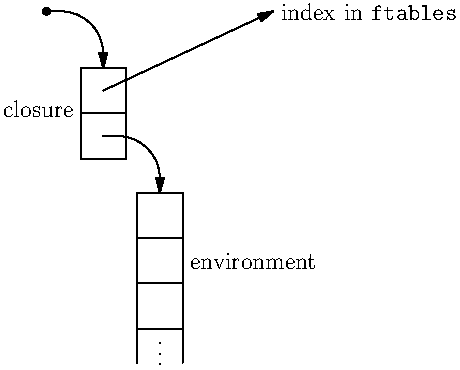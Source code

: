 fill(scale(2) * unitcircle);

draw((0,0)--(0.25cm,0){right}..{down}(1cm,-0.75cm)--(1cm,-1cm), Arrow);

draw((0.6cm,-1cm)--(1.4cm,-1cm)--(1.4cm,-1.8cm)--(0.6cm,-1.8cm)--(0.6cm,-1cm));
draw((0.6cm,-1.8cm)--(0.6cm,-2.6cm)--(1.4cm,-2.6cm)--(1.4cm,-1.8cm));

draw((1cm,-1.4cm)--(4cm,0), Arrow);
label("index in \texttt{ftables}", (4cm,0), E);

draw(shift((1cm,-2.2cm)) * ((0,0)--(0.25cm,0){right}..{down}(1cm,-0.75cm)--(1cm,-1cm)), Arrow);

draw((1.6cm,-6.2cm)--(1.6cm,-3.2cm)--(2.4cm,-3.2cm)--(2.4cm,-6.2cm));
draw((1.6cm,-4cm)--(2.4cm,-4cm));
draw((1.6cm,-4.8cm)--(2.4cm,-4.8cm));
draw((1.6cm,-5.6cm)--(2.4cm,-5.6cm));

label(shift((2cm,-6cm))*rotate(90)*Label("\dots"));

label("environment", (2.4cm,-4.4cm), E);
label(shift((0,0.075cm)) * Label("closure", (0.6cm,-1.8cm), W));
